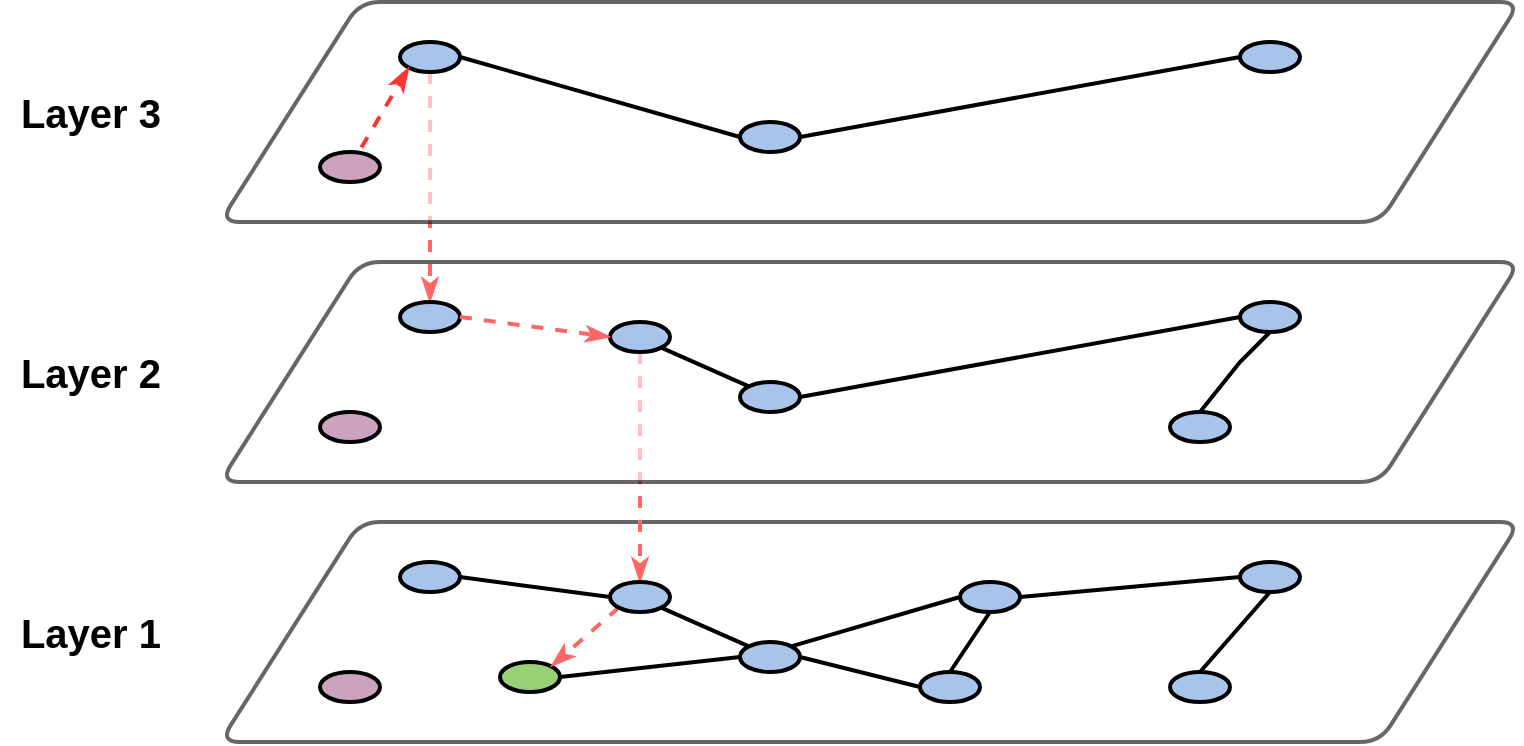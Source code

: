 <mxfile version="28.2.1">
  <diagram name="Page-1" id="3w9bhv5lWGm7-g_I4Tj6">
    <mxGraphModel dx="963" dy="768" grid="1" gridSize="10" guides="1" tooltips="1" connect="1" arrows="1" fold="1" page="1" pageScale="1" pageWidth="980" pageHeight="690" math="0" shadow="0">
      <root>
        <mxCell id="0" />
        <mxCell id="1" parent="0" />
        <mxCell id="FWnUGxDhom7YC9OjYNfa-80" value="" style="shape=parallelogram;perimeter=parallelogramPerimeter;whiteSpace=wrap;html=1;fixedSize=1;strokeColor=#000000;fillColor=#FFFFFF;strokeWidth=2;size=70;rounded=1;opacity=60;" parent="1" vertex="1">
          <mxGeometry x="150" y="280" width="650" height="110" as="geometry" />
        </mxCell>
        <mxCell id="FWnUGxDhom7YC9OjYNfa-109" style="edgeStyle=none;shape=connector;rounded=0;orthogonalLoop=1;jettySize=auto;html=1;exitX=0.5;exitY=1;exitDx=0;exitDy=0;entryX=0.5;entryY=0;entryDx=0;entryDy=0;dashed=1;strokeColor=#FF6666;strokeWidth=2;align=center;verticalAlign=middle;fontFamily=Helvetica;fontSize=11;fontColor=default;labelBackgroundColor=default;endArrow=classicThin;endFill=1;" parent="1" source="FWnUGxDhom7YC9OjYNfa-67" target="FWnUGxDhom7YC9OjYNfa-85" edge="1">
          <mxGeometry relative="1" as="geometry" />
        </mxCell>
        <mxCell id="FWnUGxDhom7YC9OjYNfa-62" value="" style="shape=parallelogram;perimeter=parallelogramPerimeter;whiteSpace=wrap;html=1;fixedSize=1;strokeColor=#000000;fillColor=#FFFFFF;strokeWidth=2;size=70;rounded=1;opacity=60;" parent="1" vertex="1">
          <mxGeometry x="150" y="150" width="650" height="110" as="geometry" />
        </mxCell>
        <mxCell id="FWnUGxDhom7YC9OjYNfa-106" style="edgeStyle=none;shape=connector;rounded=0;orthogonalLoop=1;jettySize=auto;html=1;exitX=0.5;exitY=1;exitDx=0;exitDy=0;entryX=0.5;entryY=0;entryDx=0;entryDy=0;strokeColor=#FF6666;strokeWidth=2;align=center;verticalAlign=middle;fontFamily=Helvetica;fontSize=11;fontColor=default;labelBackgroundColor=default;endArrow=classicThin;endFill=1;dashed=1;" parent="1" source="FWnUGxDhom7YC9OjYNfa-49" target="FWnUGxDhom7YC9OjYNfa-77" edge="1">
          <mxGeometry relative="1" as="geometry" />
        </mxCell>
        <mxCell id="FWnUGxDhom7YC9OjYNfa-1" value="" style="shape=parallelogram;perimeter=parallelogramPerimeter;whiteSpace=wrap;html=1;fixedSize=1;strokeColor=#000000;fillColor=light-dark(#ffffff, #121212);strokeWidth=2;size=70;rounded=1;opacity=60;" parent="1" vertex="1">
          <mxGeometry x="150" y="20" width="650" height="110" as="geometry" />
        </mxCell>
        <mxCell id="FWnUGxDhom7YC9OjYNfa-102" style="edgeStyle=none;shape=connector;rounded=0;orthogonalLoop=1;jettySize=auto;html=1;exitX=1;exitY=0.5;exitDx=0;exitDy=0;entryX=0;entryY=0.5;entryDx=0;entryDy=0;strokeColor=default;strokeWidth=2;align=center;verticalAlign=middle;fontFamily=Helvetica;fontSize=11;fontColor=default;labelBackgroundColor=default;endArrow=none;endFill=0;" parent="1" source="FWnUGxDhom7YC9OjYNfa-45" target="FWnUGxDhom7YC9OjYNfa-46" edge="1">
          <mxGeometry relative="1" as="geometry" />
        </mxCell>
        <mxCell id="FWnUGxDhom7YC9OjYNfa-45" value="" style="ellipse;whiteSpace=wrap;html=1;strokeWidth=2;fillColor=#A9C4EB;" parent="1" vertex="1">
          <mxGeometry x="410" y="80" width="30" height="15" as="geometry" />
        </mxCell>
        <mxCell id="FWnUGxDhom7YC9OjYNfa-46" value="" style="ellipse;whiteSpace=wrap;html=1;strokeWidth=2;fillColor=#A9C4EB;" parent="1" vertex="1">
          <mxGeometry x="660" y="40" width="30" height="15" as="geometry" />
        </mxCell>
        <mxCell id="FWnUGxDhom7YC9OjYNfa-101" style="edgeStyle=none;shape=connector;rounded=0;orthogonalLoop=1;jettySize=auto;html=1;exitX=1;exitY=0.5;exitDx=0;exitDy=0;entryX=0;entryY=0.5;entryDx=0;entryDy=0;strokeColor=default;strokeWidth=2;align=center;verticalAlign=middle;fontFamily=Helvetica;fontSize=11;fontColor=default;labelBackgroundColor=default;endArrow=none;endFill=0;" parent="1" source="FWnUGxDhom7YC9OjYNfa-49" target="FWnUGxDhom7YC9OjYNfa-45" edge="1">
          <mxGeometry relative="1" as="geometry" />
        </mxCell>
        <mxCell id="FWnUGxDhom7YC9OjYNfa-49" value="" style="ellipse;whiteSpace=wrap;html=1;strokeWidth=2;fillColor=#A9C4EB;" parent="1" vertex="1">
          <mxGeometry x="240" y="40" width="30" height="15" as="geometry" />
        </mxCell>
        <mxCell id="FWnUGxDhom7YC9OjYNfa-63" style="rounded=0;orthogonalLoop=1;jettySize=auto;html=1;exitX=0;exitY=0;exitDx=0;exitDy=0;entryX=1;entryY=1;entryDx=0;entryDy=0;endArrow=none;endFill=0;strokeWidth=2;" parent="1" source="FWnUGxDhom7YC9OjYNfa-70" target="FWnUGxDhom7YC9OjYNfa-67" edge="1">
          <mxGeometry relative="1" as="geometry" />
        </mxCell>
        <mxCell id="FWnUGxDhom7YC9OjYNfa-67" value="" style="ellipse;whiteSpace=wrap;html=1;strokeWidth=2;fillColor=#A9C4EB;" parent="1" vertex="1">
          <mxGeometry x="345" y="180" width="30" height="15" as="geometry" />
        </mxCell>
        <mxCell id="FWnUGxDhom7YC9OjYNfa-103" style="edgeStyle=none;shape=connector;rounded=0;orthogonalLoop=1;jettySize=auto;html=1;exitX=1;exitY=0.5;exitDx=0;exitDy=0;entryX=0;entryY=0.5;entryDx=0;entryDy=0;strokeColor=default;strokeWidth=2;align=center;verticalAlign=middle;fontFamily=Helvetica;fontSize=11;fontColor=default;labelBackgroundColor=default;endArrow=none;endFill=0;" parent="1" source="FWnUGxDhom7YC9OjYNfa-70" target="FWnUGxDhom7YC9OjYNfa-72" edge="1">
          <mxGeometry relative="1" as="geometry" />
        </mxCell>
        <mxCell id="FWnUGxDhom7YC9OjYNfa-70" value="" style="ellipse;whiteSpace=wrap;html=1;strokeWidth=2;fillColor=#A9C4EB;" parent="1" vertex="1">
          <mxGeometry x="410" y="210" width="30" height="15" as="geometry" />
        </mxCell>
        <mxCell id="FWnUGxDhom7YC9OjYNfa-71" style="edgeStyle=none;shape=connector;rounded=0;orthogonalLoop=1;jettySize=auto;html=1;exitX=0.5;exitY=1;exitDx=0;exitDy=0;entryX=0.5;entryY=0;entryDx=0;entryDy=0;strokeColor=default;strokeWidth=2;align=center;verticalAlign=middle;fontFamily=Helvetica;fontSize=11;fontColor=default;labelBackgroundColor=default;endArrow=none;endFill=0;" parent="1" source="FWnUGxDhom7YC9OjYNfa-72" target="FWnUGxDhom7YC9OjYNfa-73" edge="1">
          <mxGeometry relative="1" as="geometry">
            <Array as="points">
              <mxPoint x="660" y="200" />
            </Array>
          </mxGeometry>
        </mxCell>
        <mxCell id="FWnUGxDhom7YC9OjYNfa-72" value="" style="ellipse;whiteSpace=wrap;html=1;strokeWidth=2;fillColor=#A9C4EB;" parent="1" vertex="1">
          <mxGeometry x="660" y="170" width="30" height="15" as="geometry" />
        </mxCell>
        <mxCell id="FWnUGxDhom7YC9OjYNfa-73" value="" style="ellipse;whiteSpace=wrap;html=1;strokeWidth=2;fillColor=#A9C4EB;" parent="1" vertex="1">
          <mxGeometry x="625" y="225" width="30" height="15" as="geometry" />
        </mxCell>
        <mxCell id="FWnUGxDhom7YC9OjYNfa-77" value="" style="ellipse;whiteSpace=wrap;html=1;strokeWidth=2;fillColor=#A9C4EB;" parent="1" vertex="1">
          <mxGeometry x="240" y="170" width="30" height="15" as="geometry" />
        </mxCell>
        <mxCell id="FWnUGxDhom7YC9OjYNfa-81" style="rounded=0;orthogonalLoop=1;jettySize=auto;html=1;exitX=0;exitY=0;exitDx=0;exitDy=0;entryX=1;entryY=1;entryDx=0;entryDy=0;endArrow=none;endFill=0;strokeWidth=2;" parent="1" source="FWnUGxDhom7YC9OjYNfa-88" target="FWnUGxDhom7YC9OjYNfa-85" edge="1">
          <mxGeometry relative="1" as="geometry" />
        </mxCell>
        <mxCell id="FWnUGxDhom7YC9OjYNfa-83" style="edgeStyle=none;shape=connector;rounded=0;orthogonalLoop=1;jettySize=auto;html=1;exitX=1;exitY=0.5;exitDx=0;exitDy=0;entryX=0;entryY=0.5;entryDx=0;entryDy=0;strokeColor=default;strokeWidth=2;align=center;verticalAlign=middle;fontFamily=Helvetica;fontSize=11;fontColor=default;labelBackgroundColor=default;endArrow=none;endFill=0;" parent="1" source="FWnUGxDhom7YC9OjYNfa-84" target="FWnUGxDhom7YC9OjYNfa-88" edge="1">
          <mxGeometry relative="1" as="geometry" />
        </mxCell>
        <mxCell id="FWnUGxDhom7YC9OjYNfa-84" value="" style="ellipse;whiteSpace=wrap;html=1;strokeWidth=2;fillColor=#97D077;" parent="1" vertex="1">
          <mxGeometry x="290" y="350" width="30" height="15" as="geometry" />
        </mxCell>
        <mxCell id="FWnUGxDhom7YC9OjYNfa-110" style="edgeStyle=none;shape=connector;rounded=0;orthogonalLoop=1;jettySize=auto;html=1;exitX=0;exitY=1;exitDx=0;exitDy=0;entryX=1;entryY=0;entryDx=0;entryDy=0;dashed=1;strokeColor=#FF6666;strokeWidth=2;align=center;verticalAlign=middle;fontFamily=Helvetica;fontSize=11;fontColor=default;labelBackgroundColor=default;endArrow=classicThin;endFill=1;" parent="1" source="FWnUGxDhom7YC9OjYNfa-85" target="FWnUGxDhom7YC9OjYNfa-84" edge="1">
          <mxGeometry relative="1" as="geometry" />
        </mxCell>
        <mxCell id="FWnUGxDhom7YC9OjYNfa-85" value="" style="ellipse;whiteSpace=wrap;html=1;strokeWidth=2;fillColor=#A9C4EB;" parent="1" vertex="1">
          <mxGeometry x="345" y="310" width="30" height="15" as="geometry" />
        </mxCell>
        <mxCell id="FWnUGxDhom7YC9OjYNfa-86" style="rounded=0;orthogonalLoop=1;jettySize=auto;html=1;exitX=1;exitY=0;exitDx=0;exitDy=0;entryX=0;entryY=0.5;entryDx=0;entryDy=0;strokeWidth=2;endArrow=none;endFill=0;" parent="1" source="FWnUGxDhom7YC9OjYNfa-88" target="FWnUGxDhom7YC9OjYNfa-93" edge="1">
          <mxGeometry relative="1" as="geometry" />
        </mxCell>
        <mxCell id="FWnUGxDhom7YC9OjYNfa-87" style="edgeStyle=none;shape=connector;rounded=0;orthogonalLoop=1;jettySize=auto;html=1;exitX=1;exitY=0.5;exitDx=0;exitDy=0;entryX=0;entryY=0.5;entryDx=0;entryDy=0;strokeColor=default;strokeWidth=2;align=center;verticalAlign=middle;fontFamily=Helvetica;fontSize=11;fontColor=default;labelBackgroundColor=default;endArrow=none;endFill=0;" parent="1" source="FWnUGxDhom7YC9OjYNfa-88" target="FWnUGxDhom7YC9OjYNfa-97" edge="1">
          <mxGeometry relative="1" as="geometry" />
        </mxCell>
        <mxCell id="FWnUGxDhom7YC9OjYNfa-88" value="" style="ellipse;whiteSpace=wrap;html=1;strokeWidth=2;fillColor=#A9C4EB;" parent="1" vertex="1">
          <mxGeometry x="410" y="340" width="30" height="15" as="geometry" />
        </mxCell>
        <mxCell id="FWnUGxDhom7YC9OjYNfa-89" style="edgeStyle=none;shape=connector;rounded=0;orthogonalLoop=1;jettySize=auto;html=1;exitX=0.5;exitY=1;exitDx=0;exitDy=0;entryX=0.5;entryY=0;entryDx=0;entryDy=0;strokeColor=default;strokeWidth=2;align=center;verticalAlign=middle;fontFamily=Helvetica;fontSize=11;fontColor=default;labelBackgroundColor=default;endArrow=none;endFill=0;" parent="1" source="FWnUGxDhom7YC9OjYNfa-90" target="FWnUGxDhom7YC9OjYNfa-91" edge="1">
          <mxGeometry relative="1" as="geometry">
            <Array as="points" />
          </mxGeometry>
        </mxCell>
        <mxCell id="FWnUGxDhom7YC9OjYNfa-90" value="" style="ellipse;whiteSpace=wrap;html=1;strokeWidth=2;fillColor=#A9C4EB;" parent="1" vertex="1">
          <mxGeometry x="660" y="300" width="30" height="15" as="geometry" />
        </mxCell>
        <mxCell id="FWnUGxDhom7YC9OjYNfa-91" value="" style="ellipse;whiteSpace=wrap;html=1;strokeWidth=2;fillColor=#A9C4EB;" parent="1" vertex="1">
          <mxGeometry x="625" y="355" width="30" height="15" as="geometry" />
        </mxCell>
        <mxCell id="FWnUGxDhom7YC9OjYNfa-92" style="edgeStyle=none;shape=connector;rounded=0;orthogonalLoop=1;jettySize=auto;html=1;exitX=1;exitY=0.5;exitDx=0;exitDy=0;entryX=0;entryY=0.5;entryDx=0;entryDy=0;strokeColor=default;strokeWidth=2;align=center;verticalAlign=middle;fontFamily=Helvetica;fontSize=11;fontColor=default;labelBackgroundColor=default;endArrow=none;endFill=0;" parent="1" source="FWnUGxDhom7YC9OjYNfa-93" target="FWnUGxDhom7YC9OjYNfa-90" edge="1">
          <mxGeometry relative="1" as="geometry" />
        </mxCell>
        <mxCell id="FWnUGxDhom7YC9OjYNfa-93" value="" style="ellipse;whiteSpace=wrap;html=1;strokeWidth=2;fillColor=#A9C4EB;" parent="1" vertex="1">
          <mxGeometry x="520" y="310" width="30" height="15" as="geometry" />
        </mxCell>
        <mxCell id="FWnUGxDhom7YC9OjYNfa-94" style="rounded=0;orthogonalLoop=1;jettySize=auto;html=1;exitX=1;exitY=0.5;exitDx=0;exitDy=0;entryX=0;entryY=0.5;entryDx=0;entryDy=0;shape=wire;dashed=1;endArrow=none;endFill=0;jumpStyle=arc;strokeWidth=2;" parent="1" source="FWnUGxDhom7YC9OjYNfa-95" target="FWnUGxDhom7YC9OjYNfa-85" edge="1">
          <mxGeometry relative="1" as="geometry" />
        </mxCell>
        <mxCell id="FWnUGxDhom7YC9OjYNfa-95" value="" style="ellipse;whiteSpace=wrap;html=1;strokeWidth=2;fillColor=#A9C4EB;" parent="1" vertex="1">
          <mxGeometry x="240" y="300" width="30" height="15" as="geometry" />
        </mxCell>
        <mxCell id="FWnUGxDhom7YC9OjYNfa-96" style="edgeStyle=none;shape=connector;rounded=0;orthogonalLoop=1;jettySize=auto;html=1;exitX=0.5;exitY=0;exitDx=0;exitDy=0;entryX=0.5;entryY=1;entryDx=0;entryDy=0;strokeColor=default;strokeWidth=2;align=center;verticalAlign=middle;fontFamily=Helvetica;fontSize=11;fontColor=default;labelBackgroundColor=default;endArrow=none;endFill=0;" parent="1" source="FWnUGxDhom7YC9OjYNfa-97" target="FWnUGxDhom7YC9OjYNfa-93" edge="1">
          <mxGeometry relative="1" as="geometry" />
        </mxCell>
        <mxCell id="FWnUGxDhom7YC9OjYNfa-97" value="" style="ellipse;whiteSpace=wrap;html=1;strokeWidth=2;fillColor=#A9C4EB;" parent="1" vertex="1">
          <mxGeometry x="500" y="355" width="30" height="15" as="geometry" />
        </mxCell>
        <mxCell id="FWnUGxDhom7YC9OjYNfa-104" style="edgeStyle=none;shape=connector;rounded=0;orthogonalLoop=1;jettySize=auto;html=1;exitX=0.689;exitY=-0.148;exitDx=0;exitDy=0;entryX=0;entryY=1;entryDx=0;entryDy=0;strokeColor=#FF3333;strokeWidth=2;align=center;verticalAlign=middle;fontFamily=Helvetica;fontSize=11;fontColor=default;labelBackgroundColor=default;endArrow=classicThin;endFill=1;dashed=1;startSize=6;exitPerimeter=0;" parent="1" source="FWnUGxDhom7YC9OjYNfa-98" target="FWnUGxDhom7YC9OjYNfa-49" edge="1">
          <mxGeometry relative="1" as="geometry" />
        </mxCell>
        <mxCell id="FWnUGxDhom7YC9OjYNfa-98" value="" style="ellipse;whiteSpace=wrap;html=1;strokeWidth=2;fillColor=#CDA2BE;" parent="1" vertex="1">
          <mxGeometry x="200" y="95" width="30" height="15" as="geometry" />
        </mxCell>
        <mxCell id="FWnUGxDhom7YC9OjYNfa-99" value="" style="ellipse;whiteSpace=wrap;html=1;strokeWidth=2;fillColor=#CDA2BE;" parent="1" vertex="1">
          <mxGeometry x="200" y="355" width="30" height="15" as="geometry" />
        </mxCell>
        <mxCell id="FWnUGxDhom7YC9OjYNfa-100" value="" style="ellipse;whiteSpace=wrap;html=1;strokeWidth=2;fillColor=#CDA2BE;" parent="1" vertex="1">
          <mxGeometry x="200" y="225" width="30" height="15" as="geometry" />
        </mxCell>
        <mxCell id="FWnUGxDhom7YC9OjYNfa-108" style="edgeStyle=none;shape=connector;rounded=0;orthogonalLoop=1;jettySize=auto;html=1;exitX=1;exitY=0.5;exitDx=0;exitDy=0;entryX=0;entryY=0.5;entryDx=0;entryDy=0;dashed=1;strokeColor=#FF6666;strokeWidth=2;align=center;verticalAlign=middle;fontFamily=Helvetica;fontSize=11;fontColor=default;labelBackgroundColor=default;endArrow=classicThin;endFill=1;" parent="1" source="FWnUGxDhom7YC9OjYNfa-77" target="FWnUGxDhom7YC9OjYNfa-67" edge="1">
          <mxGeometry relative="1" as="geometry">
            <mxPoint x="310" y="180" as="sourcePoint" />
            <mxPoint x="385" y="190" as="targetPoint" />
          </mxGeometry>
        </mxCell>
        <mxCell id="FWnUGxDhom7YC9OjYNfa-111" value="&lt;font style=&quot;font-size: 20px;&quot;&gt;&lt;b&gt;Layer 3&lt;/b&gt;&lt;/font&gt;" style="text;html=1;align=center;verticalAlign=middle;resizable=0;points=[];autosize=1;strokeColor=none;fillColor=none;fontFamily=Helvetica;fontSize=11;fontColor=default;labelBackgroundColor=default;" parent="1" vertex="1">
          <mxGeometry x="40" y="55" width="90" height="40" as="geometry" />
        </mxCell>
        <mxCell id="FWnUGxDhom7YC9OjYNfa-112" value="&lt;font style=&quot;font-size: 20px;&quot;&gt;&lt;b&gt;Layer 2&lt;/b&gt;&lt;/font&gt;" style="text;html=1;align=center;verticalAlign=middle;resizable=0;points=[];autosize=1;strokeColor=none;fillColor=none;fontFamily=Helvetica;fontSize=11;fontColor=default;labelBackgroundColor=default;" parent="1" vertex="1">
          <mxGeometry x="40" y="185" width="90" height="40" as="geometry" />
        </mxCell>
        <mxCell id="FWnUGxDhom7YC9OjYNfa-113" value="&lt;font style=&quot;font-size: 20px;&quot;&gt;&lt;b&gt;Layer 1&lt;/b&gt;&lt;/font&gt;" style="text;html=1;align=center;verticalAlign=middle;resizable=0;points=[];autosize=1;strokeColor=none;fillColor=none;fontFamily=Helvetica;fontSize=11;fontColor=default;labelBackgroundColor=default;" parent="1" vertex="1">
          <mxGeometry x="40" y="315" width="90" height="40" as="geometry" />
        </mxCell>
      </root>
    </mxGraphModel>
  </diagram>
</mxfile>

